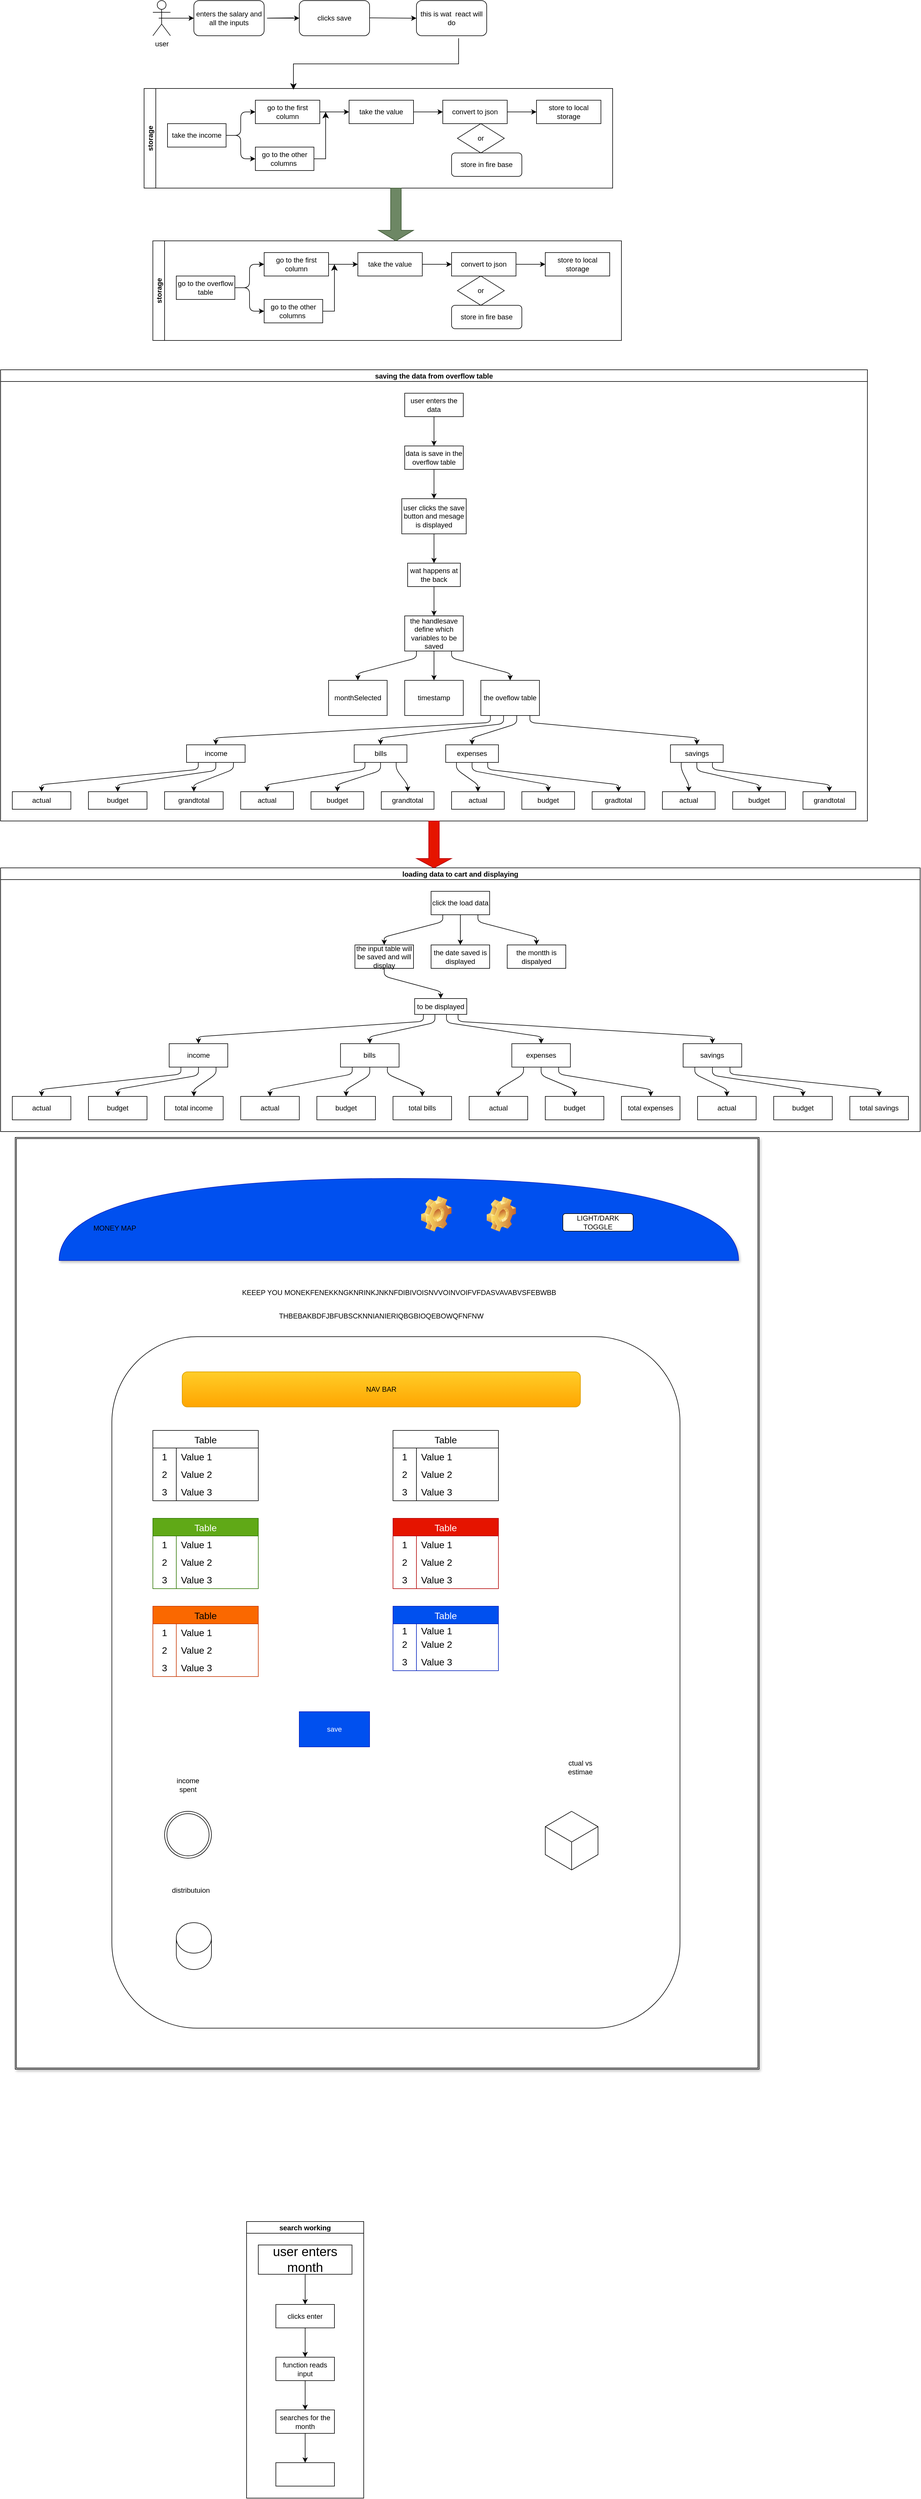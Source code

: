 <mxfile>
    <diagram id="wpg1tlkm0xuK95lDecw3" name="Page-1">
        <mxGraphModel dx="2350" dy="816" grid="1" gridSize="10" guides="1" tooltips="1" connect="1" arrows="1" fold="1" page="1" pageScale="1" pageWidth="850" pageHeight="1100" math="0" shadow="0">
            <root>
                <mxCell id="0"/>
                <mxCell id="1" parent="0"/>
                <mxCell id="3" value="user" style="shape=umlActor;verticalLabelPosition=bottom;verticalAlign=top;html=1;outlineConnect=0;" parent="1" vertex="1">
                    <mxGeometry x="40" y="190" width="30" height="60" as="geometry"/>
                </mxCell>
                <mxCell id="13" value="enters the salary and all the inputs" style="rounded=1;whiteSpace=wrap;html=1;" parent="1" vertex="1">
                    <mxGeometry x="110" y="190" width="120" height="60" as="geometry"/>
                </mxCell>
                <mxCell id="16" value="" style="endArrow=classic;html=1;entryX=0;entryY=0.5;entryDx=0;entryDy=0;" parent="1" target="13" edge="1">
                    <mxGeometry relative="1" as="geometry">
                        <mxPoint x="50" y="220" as="sourcePoint"/>
                        <mxPoint x="160" y="220" as="targetPoint"/>
                    </mxGeometry>
                </mxCell>
                <mxCell id="19" value="" style="endArrow=classic;html=1;" parent="1" edge="1">
                    <mxGeometry relative="1" as="geometry">
                        <mxPoint x="280" y="219.5" as="sourcePoint"/>
                        <mxPoint x="290" y="220" as="targetPoint"/>
                        <Array as="points">
                            <mxPoint x="230" y="220"/>
                        </Array>
                    </mxGeometry>
                </mxCell>
                <mxCell id="18" value="this is wat&amp;nbsp; react will do" style="rounded=1;whiteSpace=wrap;html=1;" parent="1" vertex="1">
                    <mxGeometry x="490" y="190" width="120" height="60" as="geometry"/>
                </mxCell>
                <mxCell id="30" value="storage" style="swimlane;startSize=20;horizontal=0;childLayout=treeLayout;horizontalTree=1;sortEdges=1;resizable=0;containerType=tree;fontSize=12;" parent="1" vertex="1">
                    <mxGeometry x="25" y="340" width="800" height="170" as="geometry"/>
                </mxCell>
                <mxCell id="31" value="take the income" style="whiteSpace=wrap;html=1;" parent="30" vertex="1">
                    <mxGeometry x="40" y="60" width="100" height="40" as="geometry"/>
                </mxCell>
                <mxCell id="32" value="go to the first column" style="whiteSpace=wrap;html=1;" parent="30" vertex="1">
                    <mxGeometry x="190" y="20" width="110" height="40" as="geometry"/>
                </mxCell>
                <mxCell id="33" value="" style="edgeStyle=elbowEdgeStyle;elbow=horizontal;html=1;rounded=1;curved=0;sourcePerimeterSpacing=0;targetPerimeterSpacing=0;startSize=6;endSize=6;" parent="30" source="31" target="32" edge="1">
                    <mxGeometry relative="1" as="geometry"/>
                </mxCell>
                <mxCell id="34" value="go to the other columns&amp;nbsp;" style="whiteSpace=wrap;html=1;" parent="30" vertex="1">
                    <mxGeometry x="190" y="100" width="100" height="40" as="geometry"/>
                </mxCell>
                <mxCell id="35" value="" style="edgeStyle=elbowEdgeStyle;elbow=horizontal;html=1;rounded=1;curved=0;sourcePerimeterSpacing=0;targetPerimeterSpacing=0;startSize=6;endSize=6;" parent="30" source="31" target="34" edge="1">
                    <mxGeometry relative="1" as="geometry"/>
                </mxCell>
                <mxCell id="41" value="" style="edgeStyle=elbowEdgeStyle;elbow=horizontal;html=1;rounded=1;curved=0;sourcePerimeterSpacing=0;targetPerimeterSpacing=0;startSize=6;endSize=6;" parent="30" source="32" target="42" edge="1">
                    <mxGeometry relative="1" as="geometry">
                        <mxPoint x="180" y="370" as="sourcePoint"/>
                    </mxGeometry>
                </mxCell>
                <mxCell id="42" value="take the value" style="whiteSpace=wrap;html=1;" parent="30" vertex="1">
                    <mxGeometry x="350" y="20" width="110" height="40" as="geometry"/>
                </mxCell>
                <mxCell id="48" value="" style="edgeStyle=elbowEdgeStyle;elbow=horizontal;html=1;rounded=1;curved=0;sourcePerimeterSpacing=0;targetPerimeterSpacing=0;startSize=6;endSize=6;" parent="30" source="42" target="49" edge="1">
                    <mxGeometry relative="1" as="geometry">
                        <mxPoint x="330" y="390" as="sourcePoint"/>
                    </mxGeometry>
                </mxCell>
                <mxCell id="49" value="convert to json" style="whiteSpace=wrap;html=1;" parent="30" vertex="1">
                    <mxGeometry x="510" y="20" width="110" height="40" as="geometry"/>
                </mxCell>
                <mxCell id="50" value="" style="edgeStyle=elbowEdgeStyle;elbow=horizontal;html=1;rounded=1;curved=0;sourcePerimeterSpacing=0;targetPerimeterSpacing=0;startSize=6;endSize=6;" parent="30" source="49" target="51" edge="1">
                    <mxGeometry relative="1" as="geometry">
                        <mxPoint x="490" y="390" as="sourcePoint"/>
                    </mxGeometry>
                </mxCell>
                <mxCell id="51" value="store to local storage" style="whiteSpace=wrap;html=1;" parent="30" vertex="1">
                    <mxGeometry x="670" y="20" width="110" height="40" as="geometry"/>
                </mxCell>
                <mxCell id="55" value="" style="edgeStyle=segmentEdgeStyle;endArrow=classic;html=1;curved=0;rounded=0;endSize=8;startSize=8;" parent="30" edge="1">
                    <mxGeometry width="50" height="50" relative="1" as="geometry">
                        <mxPoint x="290" y="120" as="sourcePoint"/>
                        <mxPoint x="310" y="40" as="targetPoint"/>
                    </mxGeometry>
                </mxCell>
                <mxCell id="75" value="store in fire base" style="rounded=1;whiteSpace=wrap;html=1;" parent="30" vertex="1">
                    <mxGeometry x="525" y="110" width="120" height="40" as="geometry"/>
                </mxCell>
                <mxCell id="79" value="or" style="rhombus;whiteSpace=wrap;html=1;" parent="30" vertex="1">
                    <mxGeometry x="535" y="60" width="80" height="50" as="geometry"/>
                </mxCell>
                <mxCell id="36" value="" style="edgeStyle=elbowEdgeStyle;elbow=vertical;endArrow=classic;html=1;curved=0;rounded=0;endSize=8;startSize=8;exitX=0.6;exitY=1.07;exitDx=0;exitDy=0;exitPerimeter=0;" parent="1" source="18" edge="1">
                    <mxGeometry width="50" height="50" relative="1" as="geometry">
                        <mxPoint x="510" y="310" as="sourcePoint"/>
                        <mxPoint x="280" y="342" as="targetPoint"/>
                    </mxGeometry>
                </mxCell>
                <mxCell id="45" value="clicks save" style="rounded=1;whiteSpace=wrap;html=1;" parent="1" vertex="1">
                    <mxGeometry x="290" y="190" width="120" height="60" as="geometry"/>
                </mxCell>
                <mxCell id="46" value="" style="endArrow=classic;html=1;" parent="1" edge="1">
                    <mxGeometry relative="1" as="geometry">
                        <mxPoint x="410" y="219.5" as="sourcePoint"/>
                        <mxPoint x="490" y="220" as="targetPoint"/>
                        <Array as="points">
                            <mxPoint x="470" y="220"/>
                        </Array>
                    </mxGeometry>
                </mxCell>
                <mxCell id="56" value="storage" style="swimlane;startSize=20;horizontal=0;childLayout=treeLayout;horizontalTree=1;sortEdges=1;resizable=0;containerType=tree;fontSize=12;" parent="1" vertex="1">
                    <mxGeometry x="40" y="600" width="800" height="170" as="geometry"/>
                </mxCell>
                <mxCell id="57" value="go to the overflow table" style="whiteSpace=wrap;html=1;" parent="56" vertex="1">
                    <mxGeometry x="40" y="60" width="100" height="40" as="geometry"/>
                </mxCell>
                <mxCell id="58" value="go to the first column" style="whiteSpace=wrap;html=1;" parent="56" vertex="1">
                    <mxGeometry x="190" y="20" width="110" height="40" as="geometry"/>
                </mxCell>
                <mxCell id="59" value="" style="edgeStyle=elbowEdgeStyle;elbow=horizontal;html=1;rounded=1;curved=0;sourcePerimeterSpacing=0;targetPerimeterSpacing=0;startSize=6;endSize=6;" parent="56" source="57" target="58" edge="1">
                    <mxGeometry relative="1" as="geometry"/>
                </mxCell>
                <mxCell id="60" value="go to the other columns&amp;nbsp;" style="whiteSpace=wrap;html=1;" parent="56" vertex="1">
                    <mxGeometry x="190" y="100" width="100" height="40" as="geometry"/>
                </mxCell>
                <mxCell id="61" value="" style="edgeStyle=elbowEdgeStyle;elbow=horizontal;html=1;rounded=1;curved=0;sourcePerimeterSpacing=0;targetPerimeterSpacing=0;startSize=6;endSize=6;" parent="56" source="57" target="60" edge="1">
                    <mxGeometry relative="1" as="geometry"/>
                </mxCell>
                <mxCell id="62" value="" style="edgeStyle=elbowEdgeStyle;elbow=horizontal;html=1;rounded=1;curved=0;sourcePerimeterSpacing=0;targetPerimeterSpacing=0;startSize=6;endSize=6;" parent="56" source="58" target="63" edge="1">
                    <mxGeometry relative="1" as="geometry">
                        <mxPoint x="180" y="370" as="sourcePoint"/>
                    </mxGeometry>
                </mxCell>
                <mxCell id="63" value="take the value" style="whiteSpace=wrap;html=1;" parent="56" vertex="1">
                    <mxGeometry x="350" y="20" width="110" height="40" as="geometry"/>
                </mxCell>
                <mxCell id="64" value="" style="edgeStyle=elbowEdgeStyle;elbow=horizontal;html=1;rounded=1;curved=0;sourcePerimeterSpacing=0;targetPerimeterSpacing=0;startSize=6;endSize=6;" parent="56" source="63" target="65" edge="1">
                    <mxGeometry relative="1" as="geometry">
                        <mxPoint x="330" y="390" as="sourcePoint"/>
                    </mxGeometry>
                </mxCell>
                <mxCell id="65" value="convert to json" style="whiteSpace=wrap;html=1;" parent="56" vertex="1">
                    <mxGeometry x="510" y="20" width="110" height="40" as="geometry"/>
                </mxCell>
                <mxCell id="66" value="" style="edgeStyle=elbowEdgeStyle;elbow=horizontal;html=1;rounded=1;curved=0;sourcePerimeterSpacing=0;targetPerimeterSpacing=0;startSize=6;endSize=6;" parent="56" source="65" target="67" edge="1">
                    <mxGeometry relative="1" as="geometry">
                        <mxPoint x="490" y="390" as="sourcePoint"/>
                    </mxGeometry>
                </mxCell>
                <mxCell id="67" value="store to local storage" style="whiteSpace=wrap;html=1;" parent="56" vertex="1">
                    <mxGeometry x="670" y="20" width="110" height="40" as="geometry"/>
                </mxCell>
                <mxCell id="68" value="" style="edgeStyle=segmentEdgeStyle;endArrow=classic;html=1;curved=0;rounded=0;endSize=8;startSize=8;" parent="56" edge="1">
                    <mxGeometry width="50" height="50" relative="1" as="geometry">
                        <mxPoint x="290" y="120" as="sourcePoint"/>
                        <mxPoint x="310" y="40" as="targetPoint"/>
                    </mxGeometry>
                </mxCell>
                <mxCell id="80" value="or" style="rhombus;whiteSpace=wrap;html=1;" parent="56" vertex="1">
                    <mxGeometry x="520" y="60" width="80" height="50" as="geometry"/>
                </mxCell>
                <mxCell id="81" value="store in fire base" style="rounded=1;whiteSpace=wrap;html=1;" parent="56" vertex="1">
                    <mxGeometry x="510" y="110" width="120" height="40" as="geometry"/>
                </mxCell>
                <mxCell id="69" value="" style="shape=singleArrow;direction=south;whiteSpace=wrap;html=1;fillColor=#6d8764;fontColor=#ffffff;strokeColor=#3A5431;" parent="1" vertex="1">
                    <mxGeometry x="425" y="510" width="60" height="90" as="geometry"/>
                </mxCell>
                <mxCell id="82" value="loading data to cart and displaying" style="swimlane;startSize=20;horizontal=1;childLayout=flowLayout;flowOrientation=north;resizable=0;interRankCellSpacing=50;containerType=tree;fontSize=12;" parent="1" vertex="1">
                    <mxGeometry x="-220" y="1670" width="1570" height="450" as="geometry"/>
                </mxCell>
                <mxCell id="83" value="click the load data" style="whiteSpace=wrap;html=1;" parent="82" vertex="1">
                    <mxGeometry x="735" y="40" width="100" height="40" as="geometry"/>
                </mxCell>
                <mxCell id="84" value="the date saved is displayed" style="whiteSpace=wrap;html=1;" parent="82" vertex="1">
                    <mxGeometry x="735" y="131.5" width="100" height="40" as="geometry"/>
                </mxCell>
                <mxCell id="85" value="" style="html=1;rounded=1;curved=0;sourcePerimeterSpacing=0;targetPerimeterSpacing=0;startSize=6;endSize=6;noEdgeStyle=1;orthogonal=1;" parent="82" source="83" target="84" edge="1">
                    <mxGeometry relative="1" as="geometry">
                        <Array as="points">
                            <mxPoint x="785" y="94"/>
                            <mxPoint x="785" y="118"/>
                        </Array>
                    </mxGeometry>
                </mxCell>
                <mxCell id="86" value="the montth is dispalyed" style="whiteSpace=wrap;html=1;" parent="82" vertex="1">
                    <mxGeometry x="865" y="131.5" width="100" height="40" as="geometry"/>
                </mxCell>
                <mxCell id="87" value="" style="html=1;rounded=1;curved=0;sourcePerimeterSpacing=0;targetPerimeterSpacing=0;startSize=6;endSize=6;noEdgeStyle=1;orthogonal=1;" parent="82" source="83" target="86" edge="1">
                    <mxGeometry relative="1" as="geometry">
                        <Array as="points">
                            <mxPoint x="815" y="92"/>
                            <mxPoint x="915" y="118"/>
                        </Array>
                    </mxGeometry>
                </mxCell>
                <mxCell id="93" value="" style="edgeStyle=none;html=1;noEdgeStyle=1;orthogonal=1;" parent="82" source="83" target="94" edge="1">
                    <mxGeometry relative="1" as="geometry">
                        <Array as="points">
                            <mxPoint x="755" y="92"/>
                            <mxPoint x="655" y="118"/>
                        </Array>
                    </mxGeometry>
                </mxCell>
                <mxCell id="94" value="the input table will be saved and will display" style="whiteSpace=wrap;html=1;" parent="82" vertex="1">
                    <mxGeometry x="605" y="131.5" width="100" height="40" as="geometry"/>
                </mxCell>
                <mxCell id="101" value="" style="edgeStyle=none;html=1;noEdgeStyle=1;orthogonal=1;" parent="82" source="94" target="102" edge="1">
                    <mxGeometry relative="1" as="geometry">
                        <mxPoint x="1580" y="3080" as="sourcePoint"/>
                        <Array as="points">
                            <mxPoint x="655" y="185"/>
                            <mxPoint x="751.46" y="211"/>
                        </Array>
                    </mxGeometry>
                </mxCell>
                <mxCell id="102" value="to be displayed" style="whiteSpace=wrap;html=1;" parent="82" vertex="1">
                    <mxGeometry x="706.97" y="223" width="88.98" height="27" as="geometry"/>
                </mxCell>
                <mxCell id="103" value="" style="edgeStyle=none;html=1;noEdgeStyle=1;orthogonal=1;" parent="82" source="102" target="104" edge="1">
                    <mxGeometry relative="1" as="geometry">
                        <mxPoint x="1640" y="3092" as="sourcePoint"/>
                        <Array as="points">
                            <mxPoint x="761.332" y="264"/>
                            <mxPoint x="922.865" y="288"/>
                        </Array>
                    </mxGeometry>
                </mxCell>
                <mxCell id="104" value="expenses" style="whiteSpace=wrap;html=1;" parent="82" vertex="1">
                    <mxGeometry x="872.865" y="300" width="100" height="40" as="geometry"/>
                </mxCell>
                <mxCell id="115" value="" style="edgeStyle=none;html=1;noEdgeStyle=1;orthogonal=1;" parent="82" source="104" target="116" edge="1">
                    <mxGeometry relative="1" as="geometry">
                        <mxPoint x="1351" y="2970" as="sourcePoint"/>
                        <Array as="points">
                            <mxPoint x="892.865" y="352"/>
                            <mxPoint x="850" y="378"/>
                        </Array>
                    </mxGeometry>
                </mxCell>
                <mxCell id="116" value="actual" style="whiteSpace=wrap;html=1;" parent="82" vertex="1">
                    <mxGeometry x="800" y="390" width="100" height="40" as="geometry"/>
                </mxCell>
                <mxCell id="117" value="" style="edgeStyle=none;html=1;noEdgeStyle=1;orthogonal=1;" parent="82" source="102" target="118" edge="1">
                    <mxGeometry relative="1" as="geometry">
                        <mxPoint x="1331" y="2930" as="sourcePoint"/>
                        <Array as="points">
                            <mxPoint x="741.587" y="264"/>
                            <mxPoint x="630.365" y="288"/>
                        </Array>
                    </mxGeometry>
                </mxCell>
                <mxCell id="118" value="bills" style="whiteSpace=wrap;html=1;" parent="82" vertex="1">
                    <mxGeometry x="580.365" y="300" width="100" height="40" as="geometry"/>
                </mxCell>
                <mxCell id="119" value="" style="edgeStyle=none;html=1;noEdgeStyle=1;orthogonal=1;" parent="82" source="102" target="120" edge="1">
                    <mxGeometry relative="1" as="geometry">
                        <mxPoint x="1310" y="2850" as="sourcePoint"/>
                        <Array as="points">
                            <mxPoint x="721.842" y="262"/>
                            <mxPoint x="337.865" y="288"/>
                        </Array>
                    </mxGeometry>
                </mxCell>
                <mxCell id="120" value="income" style="whiteSpace=wrap;html=1;" parent="82" vertex="1">
                    <mxGeometry x="287.865" y="300" width="100" height="40" as="geometry"/>
                </mxCell>
                <mxCell id="121" value="" style="edgeStyle=none;html=1;noEdgeStyle=1;orthogonal=1;" parent="82" source="102" target="122" edge="1">
                    <mxGeometry relative="1" as="geometry">
                        <mxPoint x="1305" y="2730" as="sourcePoint"/>
                        <Array as="points">
                            <mxPoint x="781.077" y="262"/>
                            <mxPoint x="1215.365" y="288"/>
                        </Array>
                    </mxGeometry>
                </mxCell>
                <mxCell id="122" value="savings" style="whiteSpace=wrap;html=1;" parent="82" vertex="1">
                    <mxGeometry x="1165.365" y="300" width="100" height="40" as="geometry"/>
                </mxCell>
                <mxCell id="123" value="" style="edgeStyle=none;html=1;noEdgeStyle=1;orthogonal=1;" parent="82" source="120" target="124" edge="1">
                    <mxGeometry relative="1" as="geometry">
                        <mxPoint x="1179" y="2500" as="sourcePoint"/>
                        <Array as="points">
                            <mxPoint x="307.865" y="352"/>
                            <mxPoint x="70" y="378"/>
                        </Array>
                    </mxGeometry>
                </mxCell>
                <mxCell id="124" value="actual" style="whiteSpace=wrap;html=1;" parent="82" vertex="1">
                    <mxGeometry x="20" y="390" width="100" height="40" as="geometry"/>
                </mxCell>
                <mxCell id="125" value="" style="edgeStyle=none;html=1;noEdgeStyle=1;orthogonal=1;" parent="82" source="118" target="126" edge="1">
                    <mxGeometry relative="1" as="geometry">
                        <mxPoint x="1159" y="2420" as="sourcePoint"/>
                        <Array as="points">
                            <mxPoint x="600.365" y="352"/>
                            <mxPoint x="460" y="378"/>
                        </Array>
                    </mxGeometry>
                </mxCell>
                <mxCell id="126" value="actual" style="whiteSpace=wrap;html=1;" parent="82" vertex="1">
                    <mxGeometry x="410" y="390" width="100" height="40" as="geometry"/>
                </mxCell>
                <mxCell id="127" value="" style="edgeStyle=none;html=1;noEdgeStyle=1;orthogonal=1;" parent="82" source="122" target="128" edge="1">
                    <mxGeometry relative="1" as="geometry">
                        <mxPoint x="1139" y="2300" as="sourcePoint"/>
                        <Array as="points">
                            <mxPoint x="1185.365" y="352"/>
                            <mxPoint x="1240" y="378"/>
                        </Array>
                    </mxGeometry>
                </mxCell>
                <mxCell id="128" value="actual" style="whiteSpace=wrap;html=1;" parent="82" vertex="1">
                    <mxGeometry x="1190" y="390" width="100" height="40" as="geometry"/>
                </mxCell>
                <mxCell id="LhFVCq_YZiJixjiF2FCT-196" value="" style="edgeStyle=none;html=1;noEdgeStyle=1;orthogonal=1;" parent="82" source="120" target="LhFVCq_YZiJixjiF2FCT-197" edge="1">
                    <mxGeometry relative="1" as="geometry">
                        <mxPoint x="570" y="2700" as="sourcePoint"/>
                        <Array as="points">
                            <mxPoint x="337.865" y="354"/>
                            <mxPoint x="200" y="378"/>
                        </Array>
                    </mxGeometry>
                </mxCell>
                <mxCell id="LhFVCq_YZiJixjiF2FCT-197" value="budget" style="whiteSpace=wrap;html=1;" parent="82" vertex="1">
                    <mxGeometry x="150" y="390" width="100" height="40" as="geometry"/>
                </mxCell>
                <mxCell id="LhFVCq_YZiJixjiF2FCT-198" value="" style="edgeStyle=none;html=1;noEdgeStyle=1;orthogonal=1;" parent="82" source="120" target="LhFVCq_YZiJixjiF2FCT-199" edge="1">
                    <mxGeometry relative="1" as="geometry">
                        <mxPoint x="638" y="2660" as="sourcePoint"/>
                        <Array as="points">
                            <mxPoint x="367.865" y="352"/>
                            <mxPoint x="330" y="378"/>
                        </Array>
                    </mxGeometry>
                </mxCell>
                <mxCell id="LhFVCq_YZiJixjiF2FCT-199" value="total income" style="whiteSpace=wrap;html=1;" parent="82" vertex="1">
                    <mxGeometry x="280" y="390" width="100" height="40" as="geometry"/>
                </mxCell>
                <mxCell id="LhFVCq_YZiJixjiF2FCT-200" value="" style="edgeStyle=none;html=1;noEdgeStyle=1;orthogonal=1;" parent="82" source="118" target="LhFVCq_YZiJixjiF2FCT-201" edge="1">
                    <mxGeometry relative="1" as="geometry">
                        <mxPoint x="750" y="2540" as="sourcePoint"/>
                        <Array as="points">
                            <mxPoint x="630.365" y="354"/>
                            <mxPoint x="590" y="378"/>
                        </Array>
                    </mxGeometry>
                </mxCell>
                <mxCell id="LhFVCq_YZiJixjiF2FCT-201" value="budget" style="whiteSpace=wrap;html=1;" parent="82" vertex="1">
                    <mxGeometry x="540" y="390" width="100" height="40" as="geometry"/>
                </mxCell>
                <mxCell id="LhFVCq_YZiJixjiF2FCT-202" value="" style="edgeStyle=none;html=1;noEdgeStyle=1;orthogonal=1;" parent="82" source="118" target="LhFVCq_YZiJixjiF2FCT-203" edge="1">
                    <mxGeometry relative="1" as="geometry">
                        <mxPoint x="818" y="2500" as="sourcePoint"/>
                        <Array as="points">
                            <mxPoint x="660.365" y="352"/>
                            <mxPoint x="720" y="378"/>
                        </Array>
                    </mxGeometry>
                </mxCell>
                <mxCell id="LhFVCq_YZiJixjiF2FCT-203" value="total bills" style="whiteSpace=wrap;html=1;" parent="82" vertex="1">
                    <mxGeometry x="670" y="390" width="100" height="40" as="geometry"/>
                </mxCell>
                <mxCell id="LhFVCq_YZiJixjiF2FCT-204" value="" style="edgeStyle=none;html=1;noEdgeStyle=1;orthogonal=1;" parent="82" source="104" target="LhFVCq_YZiJixjiF2FCT-205" edge="1">
                    <mxGeometry relative="1" as="geometry">
                        <mxPoint x="1003" y="2460" as="sourcePoint"/>
                        <Array as="points">
                            <mxPoint x="922.865" y="354"/>
                            <mxPoint x="980" y="378"/>
                        </Array>
                    </mxGeometry>
                </mxCell>
                <mxCell id="LhFVCq_YZiJixjiF2FCT-205" value="budget" style="whiteSpace=wrap;html=1;" parent="82" vertex="1">
                    <mxGeometry x="930" y="390" width="100" height="40" as="geometry"/>
                </mxCell>
                <mxCell id="LhFVCq_YZiJixjiF2FCT-206" value="" style="edgeStyle=none;html=1;noEdgeStyle=1;orthogonal=1;" parent="82" source="104" target="LhFVCq_YZiJixjiF2FCT-207" edge="1">
                    <mxGeometry relative="1" as="geometry">
                        <mxPoint x="1103" y="2420" as="sourcePoint"/>
                        <Array as="points">
                            <mxPoint x="952.865" y="352"/>
                            <mxPoint x="1110" y="378"/>
                        </Array>
                    </mxGeometry>
                </mxCell>
                <mxCell id="LhFVCq_YZiJixjiF2FCT-207" value="total expenses" style="whiteSpace=wrap;html=1;" parent="82" vertex="1">
                    <mxGeometry x="1060" y="390" width="100" height="40" as="geometry"/>
                </mxCell>
                <mxCell id="LhFVCq_YZiJixjiF2FCT-208" value="" style="edgeStyle=none;html=1;noEdgeStyle=1;orthogonal=1;" parent="82" source="122" target="LhFVCq_YZiJixjiF2FCT-209" edge="1">
                    <mxGeometry relative="1" as="geometry">
                        <mxPoint x="1301" y="2380" as="sourcePoint"/>
                        <Array as="points">
                            <mxPoint x="1215.365" y="354"/>
                            <mxPoint x="1370" y="378"/>
                        </Array>
                    </mxGeometry>
                </mxCell>
                <mxCell id="LhFVCq_YZiJixjiF2FCT-209" value="budget" style="whiteSpace=wrap;html=1;" parent="82" vertex="1">
                    <mxGeometry x="1320" y="390" width="100" height="40" as="geometry"/>
                </mxCell>
                <mxCell id="LhFVCq_YZiJixjiF2FCT-210" value="" style="edgeStyle=none;html=1;noEdgeStyle=1;orthogonal=1;" parent="82" source="122" target="LhFVCq_YZiJixjiF2FCT-211" edge="1">
                    <mxGeometry relative="1" as="geometry">
                        <mxPoint x="1457" y="2340" as="sourcePoint"/>
                        <Array as="points">
                            <mxPoint x="1245.365" y="352"/>
                            <mxPoint x="1500" y="378"/>
                        </Array>
                    </mxGeometry>
                </mxCell>
                <mxCell id="LhFVCq_YZiJixjiF2FCT-211" value="total savings" style="whiteSpace=wrap;html=1;" parent="82" vertex="1">
                    <mxGeometry x="1450" y="390" width="100" height="40" as="geometry"/>
                </mxCell>
                <mxCell id="131" value="saving the data from overflow table" style="swimlane;startSize=20;horizontal=1;childLayout=flowLayout;flowOrientation=north;resizable=0;interRankCellSpacing=50;containerType=tree;fontSize=12;" parent="1" vertex="1">
                    <mxGeometry x="-220" y="820" width="1480" height="770" as="geometry"/>
                </mxCell>
                <mxCell id="132" value="user enters the data" style="whiteSpace=wrap;html=1;" parent="131" vertex="1">
                    <mxGeometry x="690" y="40" width="100" height="40" as="geometry"/>
                </mxCell>
                <mxCell id="133" value="data is save in the overflow table" style="whiteSpace=wrap;html=1;" parent="131" vertex="1">
                    <mxGeometry x="690" y="130" width="100" height="40" as="geometry"/>
                </mxCell>
                <mxCell id="134" value="" style="html=1;rounded=1;curved=0;sourcePerimeterSpacing=0;targetPerimeterSpacing=0;startSize=6;endSize=6;noEdgeStyle=1;orthogonal=1;" parent="131" source="132" target="133" edge="1">
                    <mxGeometry relative="1" as="geometry">
                        <Array as="points">
                            <mxPoint x="740" y="92"/>
                            <mxPoint x="740" y="118"/>
                        </Array>
                    </mxGeometry>
                </mxCell>
                <mxCell id="140" value="" style="html=1;rounded=1;curved=0;sourcePerimeterSpacing=0;targetPerimeterSpacing=0;startSize=6;endSize=6;noEdgeStyle=1;orthogonal=1;" parent="131" source="133" target="141" edge="1">
                    <mxGeometry relative="1" as="geometry">
                        <mxPoint x="1415" y="3640" as="sourcePoint"/>
                        <Array as="points">
                            <mxPoint x="740" y="182"/>
                            <mxPoint x="740" y="208"/>
                        </Array>
                    </mxGeometry>
                </mxCell>
                <mxCell id="141" value="user clicks the save button and mesage is displayed" style="whiteSpace=wrap;html=1;" parent="131" vertex="1">
                    <mxGeometry x="685" y="220" width="110" height="60" as="geometry"/>
                </mxCell>
                <mxCell id="144" value="" style="html=1;rounded=1;curved=0;sourcePerimeterSpacing=0;targetPerimeterSpacing=0;startSize=6;endSize=6;noEdgeStyle=1;orthogonal=1;" parent="131" source="141" target="145" edge="1">
                    <mxGeometry relative="1" as="geometry">
                        <mxPoint x="1365" y="3610" as="sourcePoint"/>
                        <Array as="points">
                            <mxPoint x="740" y="292"/>
                            <mxPoint x="740" y="318"/>
                        </Array>
                    </mxGeometry>
                </mxCell>
                <mxCell id="145" value="wat happens at the back" style="whiteSpace=wrap;html=1;" parent="131" vertex="1">
                    <mxGeometry x="695" y="330" width="90" height="40" as="geometry"/>
                </mxCell>
                <mxCell id="148" value="" style="html=1;rounded=1;curved=0;sourcePerimeterSpacing=0;targetPerimeterSpacing=0;startSize=6;endSize=6;noEdgeStyle=1;orthogonal=1;" parent="131" source="145" target="149" edge="1">
                    <mxGeometry relative="1" as="geometry">
                        <mxPoint x="1300" y="3600" as="sourcePoint"/>
                        <Array as="points">
                            <mxPoint x="740" y="382"/>
                            <mxPoint x="740" y="408"/>
                        </Array>
                    </mxGeometry>
                </mxCell>
                <mxCell id="149" value="the handlesave define which variables to be saved" style="whiteSpace=wrap;html=1;" parent="131" vertex="1">
                    <mxGeometry x="690" y="420" width="100" height="60" as="geometry"/>
                </mxCell>
                <mxCell id="LhFVCq_YZiJixjiF2FCT-153" value="" style="html=1;rounded=1;curved=0;sourcePerimeterSpacing=0;targetPerimeterSpacing=0;startSize=6;endSize=6;noEdgeStyle=1;orthogonal=1;" parent="131" source="149" target="LhFVCq_YZiJixjiF2FCT-154" edge="1">
                    <mxGeometry relative="1" as="geometry">
                        <mxPoint x="1325" y="3230" as="sourcePoint"/>
                        <Array as="points">
                            <mxPoint x="710" y="492"/>
                            <mxPoint x="610" y="518"/>
                        </Array>
                    </mxGeometry>
                </mxCell>
                <mxCell id="LhFVCq_YZiJixjiF2FCT-154" value="monthSelected" style="whiteSpace=wrap;html=1;" parent="131" vertex="1">
                    <mxGeometry x="560" y="530" width="100" height="60" as="geometry"/>
                </mxCell>
                <mxCell id="LhFVCq_YZiJixjiF2FCT-155" value="" style="html=1;rounded=1;curved=0;sourcePerimeterSpacing=0;targetPerimeterSpacing=0;startSize=6;endSize=6;noEdgeStyle=1;orthogonal=1;" parent="131" source="149" target="LhFVCq_YZiJixjiF2FCT-156" edge="1">
                    <mxGeometry relative="1" as="geometry">
                        <mxPoint x="1285" y="3260" as="sourcePoint"/>
                        <Array as="points">
                            <mxPoint x="740" y="494"/>
                            <mxPoint x="740" y="518"/>
                        </Array>
                    </mxGeometry>
                </mxCell>
                <mxCell id="LhFVCq_YZiJixjiF2FCT-156" value="timestamp" style="whiteSpace=wrap;html=1;" parent="131" vertex="1">
                    <mxGeometry x="690" y="530" width="100" height="60" as="geometry"/>
                </mxCell>
                <mxCell id="LhFVCq_YZiJixjiF2FCT-157" value="" style="html=1;rounded=1;curved=0;sourcePerimeterSpacing=0;targetPerimeterSpacing=0;startSize=6;endSize=6;noEdgeStyle=1;orthogonal=1;" parent="131" source="149" target="LhFVCq_YZiJixjiF2FCT-158" edge="1">
                    <mxGeometry relative="1" as="geometry">
                        <mxPoint x="1348" y="3220" as="sourcePoint"/>
                        <Array as="points">
                            <mxPoint x="770" y="492"/>
                            <mxPoint x="870" y="518"/>
                        </Array>
                    </mxGeometry>
                </mxCell>
                <mxCell id="LhFVCq_YZiJixjiF2FCT-158" value="the oveflow table" style="whiteSpace=wrap;html=1;" parent="131" vertex="1">
                    <mxGeometry x="820" y="530" width="100" height="60" as="geometry"/>
                </mxCell>
                <mxCell id="LhFVCq_YZiJixjiF2FCT-159" value="" style="html=1;rounded=1;curved=0;sourcePerimeterSpacing=0;targetPerimeterSpacing=0;startSize=6;endSize=6;noEdgeStyle=1;orthogonal=1;" parent="131" source="LhFVCq_YZiJixjiF2FCT-158" target="LhFVCq_YZiJixjiF2FCT-160" edge="1">
                    <mxGeometry relative="1" as="geometry">
                        <mxPoint x="1340" y="3060" as="sourcePoint"/>
                        <Array as="points">
                            <mxPoint x="836.25" y="602"/>
                            <mxPoint x="367.5" y="628"/>
                        </Array>
                    </mxGeometry>
                </mxCell>
                <mxCell id="LhFVCq_YZiJixjiF2FCT-160" value="income" style="whiteSpace=wrap;html=1;" parent="131" vertex="1">
                    <mxGeometry x="317.5" y="640" width="100" height="30" as="geometry"/>
                </mxCell>
                <mxCell id="LhFVCq_YZiJixjiF2FCT-161" value="" style="html=1;rounded=1;curved=0;sourcePerimeterSpacing=0;targetPerimeterSpacing=0;startSize=6;endSize=6;noEdgeStyle=1;orthogonal=1;" parent="131" source="LhFVCq_YZiJixjiF2FCT-158" target="LhFVCq_YZiJixjiF2FCT-162" edge="1">
                    <mxGeometry relative="1" as="geometry">
                        <mxPoint x="1420" y="3130" as="sourcePoint"/>
                        <Array as="points">
                            <mxPoint x="858.75" y="604"/>
                            <mxPoint x="648.75" y="628"/>
                        </Array>
                    </mxGeometry>
                </mxCell>
                <mxCell id="LhFVCq_YZiJixjiF2FCT-162" value="bills" style="whiteSpace=wrap;html=1;" parent="131" vertex="1">
                    <mxGeometry x="603.75" y="640" width="90" height="30" as="geometry"/>
                </mxCell>
                <mxCell id="LhFVCq_YZiJixjiF2FCT-163" value="" style="html=1;rounded=1;curved=0;sourcePerimeterSpacing=0;targetPerimeterSpacing=0;startSize=6;endSize=6;noEdgeStyle=1;orthogonal=1;" parent="131" source="LhFVCq_YZiJixjiF2FCT-158" target="LhFVCq_YZiJixjiF2FCT-164" edge="1">
                    <mxGeometry relative="1" as="geometry">
                        <mxPoint x="1423" y="3090" as="sourcePoint"/>
                        <Array as="points">
                            <mxPoint x="881.25" y="604"/>
                            <mxPoint x="805" y="628"/>
                        </Array>
                    </mxGeometry>
                </mxCell>
                <mxCell id="LhFVCq_YZiJixjiF2FCT-164" value="expenses" style="whiteSpace=wrap;html=1;" parent="131" vertex="1">
                    <mxGeometry x="760" y="640" width="90" height="30" as="geometry"/>
                </mxCell>
                <mxCell id="LhFVCq_YZiJixjiF2FCT-165" value="" style="html=1;rounded=1;curved=0;sourcePerimeterSpacing=0;targetPerimeterSpacing=0;startSize=6;endSize=6;noEdgeStyle=1;orthogonal=1;" parent="131" source="LhFVCq_YZiJixjiF2FCT-158" target="LhFVCq_YZiJixjiF2FCT-166" edge="1">
                    <mxGeometry relative="1" as="geometry">
                        <mxPoint x="1410" y="3050" as="sourcePoint"/>
                        <Array as="points">
                            <mxPoint x="903.75" y="602"/>
                            <mxPoint x="1188.75" y="628"/>
                        </Array>
                    </mxGeometry>
                </mxCell>
                <mxCell id="LhFVCq_YZiJixjiF2FCT-166" value="savings" style="whiteSpace=wrap;html=1;" parent="131" vertex="1">
                    <mxGeometry x="1143.75" y="640" width="90" height="30" as="geometry"/>
                </mxCell>
                <mxCell id="LhFVCq_YZiJixjiF2FCT-167" value="" style="html=1;rounded=1;curved=0;sourcePerimeterSpacing=0;targetPerimeterSpacing=0;startSize=6;endSize=6;noEdgeStyle=1;orthogonal=1;" parent="131" source="LhFVCq_YZiJixjiF2FCT-160" target="LhFVCq_YZiJixjiF2FCT-168" edge="1">
                    <mxGeometry relative="1" as="geometry">
                        <mxPoint x="1216" y="2690" as="sourcePoint"/>
                        <Array as="points">
                            <mxPoint x="337.5" y="682"/>
                            <mxPoint x="70" y="708"/>
                        </Array>
                    </mxGeometry>
                </mxCell>
                <mxCell id="LhFVCq_YZiJixjiF2FCT-168" value="actual" style="whiteSpace=wrap;html=1;" parent="131" vertex="1">
                    <mxGeometry x="20" y="720" width="100" height="30" as="geometry"/>
                </mxCell>
                <mxCell id="LhFVCq_YZiJixjiF2FCT-169" value="" style="html=1;rounded=1;curved=0;sourcePerimeterSpacing=0;targetPerimeterSpacing=0;startSize=6;endSize=6;noEdgeStyle=1;orthogonal=1;" parent="131" source="LhFVCq_YZiJixjiF2FCT-160" target="LhFVCq_YZiJixjiF2FCT-170" edge="1">
                    <mxGeometry relative="1" as="geometry">
                        <mxPoint x="900" y="2690" as="sourcePoint"/>
                        <Array as="points">
                            <mxPoint x="367.5" y="684"/>
                            <mxPoint x="200" y="708"/>
                        </Array>
                    </mxGeometry>
                </mxCell>
                <mxCell id="LhFVCq_YZiJixjiF2FCT-170" value="budget" style="whiteSpace=wrap;html=1;" parent="131" vertex="1">
                    <mxGeometry x="150" y="720" width="100" height="30" as="geometry"/>
                </mxCell>
                <mxCell id="LhFVCq_YZiJixjiF2FCT-173" value="" style="html=1;rounded=1;curved=0;sourcePerimeterSpacing=0;targetPerimeterSpacing=0;startSize=6;endSize=6;noEdgeStyle=1;orthogonal=1;" parent="131" source="LhFVCq_YZiJixjiF2FCT-160" target="LhFVCq_YZiJixjiF2FCT-174" edge="1">
                    <mxGeometry relative="1" as="geometry">
                        <mxPoint x="818" y="2570" as="sourcePoint"/>
                        <Array as="points">
                            <mxPoint x="397.5" y="682"/>
                            <mxPoint x="330" y="708"/>
                        </Array>
                    </mxGeometry>
                </mxCell>
                <mxCell id="LhFVCq_YZiJixjiF2FCT-174" value="grandtotal" style="whiteSpace=wrap;html=1;" parent="131" vertex="1">
                    <mxGeometry x="280" y="720" width="100" height="30" as="geometry"/>
                </mxCell>
                <mxCell id="LhFVCq_YZiJixjiF2FCT-178" value="" style="html=1;rounded=1;curved=0;sourcePerimeterSpacing=0;targetPerimeterSpacing=0;startSize=6;endSize=6;noEdgeStyle=1;orthogonal=1;" parent="131" source="LhFVCq_YZiJixjiF2FCT-162" target="LhFVCq_YZiJixjiF2FCT-179" edge="1">
                    <mxGeometry relative="1" as="geometry">
                        <mxPoint x="1009" y="2290" as="sourcePoint"/>
                        <Array as="points">
                            <mxPoint x="622.083" y="682"/>
                            <mxPoint x="455" y="708"/>
                        </Array>
                    </mxGeometry>
                </mxCell>
                <mxCell id="LhFVCq_YZiJixjiF2FCT-179" value="actual" style="whiteSpace=wrap;html=1;" parent="131" vertex="1">
                    <mxGeometry x="410" y="720" width="90" height="30" as="geometry"/>
                </mxCell>
                <mxCell id="LhFVCq_YZiJixjiF2FCT-180" value="" style="html=1;rounded=1;curved=0;sourcePerimeterSpacing=0;targetPerimeterSpacing=0;startSize=6;endSize=6;noEdgeStyle=1;orthogonal=1;" parent="131" source="LhFVCq_YZiJixjiF2FCT-162" target="LhFVCq_YZiJixjiF2FCT-181" edge="1">
                    <mxGeometry relative="1" as="geometry">
                        <mxPoint x="825" y="2330" as="sourcePoint"/>
                        <Array as="points">
                            <mxPoint x="648.75" y="684"/>
                            <mxPoint x="575" y="708"/>
                        </Array>
                    </mxGeometry>
                </mxCell>
                <mxCell id="LhFVCq_YZiJixjiF2FCT-181" value="budget" style="whiteSpace=wrap;html=1;" parent="131" vertex="1">
                    <mxGeometry x="530" y="720" width="90" height="30" as="geometry"/>
                </mxCell>
                <mxCell id="LhFVCq_YZiJixjiF2FCT-182" value="" style="html=1;rounded=1;curved=0;sourcePerimeterSpacing=0;targetPerimeterSpacing=0;startSize=6;endSize=6;noEdgeStyle=1;orthogonal=1;" parent="131" source="LhFVCq_YZiJixjiF2FCT-162" target="LhFVCq_YZiJixjiF2FCT-183" edge="1">
                    <mxGeometry relative="1" as="geometry">
                        <mxPoint x="885" y="2290" as="sourcePoint"/>
                        <Array as="points">
                            <mxPoint x="675.417" y="682"/>
                            <mxPoint x="695" y="708"/>
                        </Array>
                    </mxGeometry>
                </mxCell>
                <mxCell id="LhFVCq_YZiJixjiF2FCT-183" value="grandtotal" style="whiteSpace=wrap;html=1;" parent="131" vertex="1">
                    <mxGeometry x="650" y="720" width="90" height="30" as="geometry"/>
                </mxCell>
                <mxCell id="LhFVCq_YZiJixjiF2FCT-184" value="" style="html=1;rounded=1;curved=0;sourcePerimeterSpacing=0;targetPerimeterSpacing=0;startSize=6;endSize=6;noEdgeStyle=1;orthogonal=1;" parent="131" source="LhFVCq_YZiJixjiF2FCT-164" target="LhFVCq_YZiJixjiF2FCT-185" edge="1">
                    <mxGeometry relative="1" as="geometry">
                        <mxPoint x="621" y="2050" as="sourcePoint"/>
                        <Array as="points">
                            <mxPoint x="778.333" y="682"/>
                            <mxPoint x="815" y="708"/>
                        </Array>
                    </mxGeometry>
                </mxCell>
                <mxCell id="LhFVCq_YZiJixjiF2FCT-185" value="actual" style="whiteSpace=wrap;html=1;" parent="131" vertex="1">
                    <mxGeometry x="770" y="720" width="90" height="30" as="geometry"/>
                </mxCell>
                <mxCell id="LhFVCq_YZiJixjiF2FCT-186" value="" style="html=1;rounded=1;curved=0;sourcePerimeterSpacing=0;targetPerimeterSpacing=0;startSize=6;endSize=6;noEdgeStyle=1;orthogonal=1;" parent="131" source="LhFVCq_YZiJixjiF2FCT-164" target="LhFVCq_YZiJixjiF2FCT-187" edge="1">
                    <mxGeometry relative="1" as="geometry">
                        <mxPoint x="585" y="2090" as="sourcePoint"/>
                        <Array as="points">
                            <mxPoint x="805" y="684"/>
                            <mxPoint x="935" y="708"/>
                        </Array>
                    </mxGeometry>
                </mxCell>
                <mxCell id="LhFVCq_YZiJixjiF2FCT-187" value="budget" style="whiteSpace=wrap;html=1;" parent="131" vertex="1">
                    <mxGeometry x="890" y="720" width="90" height="30" as="geometry"/>
                </mxCell>
                <mxCell id="LhFVCq_YZiJixjiF2FCT-188" value="" style="html=1;rounded=1;curved=0;sourcePerimeterSpacing=0;targetPerimeterSpacing=0;startSize=6;endSize=6;noEdgeStyle=1;orthogonal=1;" parent="131" source="LhFVCq_YZiJixjiF2FCT-164" target="LhFVCq_YZiJixjiF2FCT-189" edge="1">
                    <mxGeometry relative="1" as="geometry">
                        <mxPoint x="645" y="2050" as="sourcePoint"/>
                        <Array as="points">
                            <mxPoint x="831.667" y="682"/>
                            <mxPoint x="1055" y="708"/>
                        </Array>
                    </mxGeometry>
                </mxCell>
                <mxCell id="LhFVCq_YZiJixjiF2FCT-189" value="gradtotal" style="whiteSpace=wrap;html=1;" parent="131" vertex="1">
                    <mxGeometry x="1010" y="720" width="90" height="30" as="geometry"/>
                </mxCell>
                <mxCell id="LhFVCq_YZiJixjiF2FCT-190" value="" style="html=1;rounded=1;curved=0;sourcePerimeterSpacing=0;targetPerimeterSpacing=0;startSize=6;endSize=6;noEdgeStyle=1;orthogonal=1;" parent="131" source="LhFVCq_YZiJixjiF2FCT-166" target="LhFVCq_YZiJixjiF2FCT-191" edge="1">
                    <mxGeometry relative="1" as="geometry">
                        <mxPoint x="764" y="1930" as="sourcePoint"/>
                        <Array as="points">
                            <mxPoint x="1162.083" y="682"/>
                            <mxPoint x="1175" y="708"/>
                        </Array>
                    </mxGeometry>
                </mxCell>
                <mxCell id="LhFVCq_YZiJixjiF2FCT-191" value="actual" style="whiteSpace=wrap;html=1;" parent="131" vertex="1">
                    <mxGeometry x="1130" y="720" width="90" height="30" as="geometry"/>
                </mxCell>
                <mxCell id="LhFVCq_YZiJixjiF2FCT-192" value="" style="html=1;rounded=1;curved=0;sourcePerimeterSpacing=0;targetPerimeterSpacing=0;startSize=6;endSize=6;noEdgeStyle=1;orthogonal=1;" parent="131" source="LhFVCq_YZiJixjiF2FCT-166" target="LhFVCq_YZiJixjiF2FCT-193" edge="1">
                    <mxGeometry relative="1" as="geometry">
                        <mxPoint x="983" y="1970" as="sourcePoint"/>
                        <Array as="points">
                            <mxPoint x="1188.75" y="684"/>
                            <mxPoint x="1295" y="708"/>
                        </Array>
                    </mxGeometry>
                </mxCell>
                <mxCell id="LhFVCq_YZiJixjiF2FCT-193" value="budget" style="whiteSpace=wrap;html=1;" parent="131" vertex="1">
                    <mxGeometry x="1250" y="720" width="90" height="30" as="geometry"/>
                </mxCell>
                <mxCell id="LhFVCq_YZiJixjiF2FCT-194" value="" style="html=1;rounded=1;curved=0;sourcePerimeterSpacing=0;targetPerimeterSpacing=0;startSize=6;endSize=6;noEdgeStyle=1;orthogonal=1;" parent="131" source="LhFVCq_YZiJixjiF2FCT-166" target="LhFVCq_YZiJixjiF2FCT-195" edge="1">
                    <mxGeometry relative="1" as="geometry">
                        <mxPoint x="1113" y="1930" as="sourcePoint"/>
                        <Array as="points">
                            <mxPoint x="1215.417" y="682"/>
                            <mxPoint x="1415" y="708"/>
                        </Array>
                    </mxGeometry>
                </mxCell>
                <mxCell id="LhFVCq_YZiJixjiF2FCT-195" value="grandtotal" style="whiteSpace=wrap;html=1;" parent="131" vertex="1">
                    <mxGeometry x="1370" y="720" width="90" height="30" as="geometry"/>
                </mxCell>
                <mxCell id="LhFVCq_YZiJixjiF2FCT-212" value="" style="shape=singleArrow;direction=south;whiteSpace=wrap;html=1;fillColor=#e51400;fontColor=#ffffff;strokeColor=#B20000;" parent="1" vertex="1">
                    <mxGeometry x="490" y="1590" width="60" height="80" as="geometry"/>
                </mxCell>
                <mxCell id="LhFVCq_YZiJixjiF2FCT-214" value="" style="shape=ext;double=1;rounded=0;whiteSpace=wrap;html=1;shadow=1;glass=0;" parent="1" vertex="1">
                    <mxGeometry x="-195" y="2130" width="1270" height="1590" as="geometry"/>
                </mxCell>
                <mxCell id="LhFVCq_YZiJixjiF2FCT-216" value="" style="shape=delay;whiteSpace=wrap;html=1;direction=north;fillColor=#0050ef;fontColor=#ffffff;strokeColor=#001DBC;shadow=1;" parent="1" vertex="1">
                    <mxGeometry x="-120" y="2200" width="1160" height="140" as="geometry"/>
                </mxCell>
                <mxCell id="LhFVCq_YZiJixjiF2FCT-217" value="MONEY MAP" style="text;html=1;align=center;verticalAlign=middle;whiteSpace=wrap;rounded=0;" parent="1" vertex="1">
                    <mxGeometry x="-75" y="2270" width="100" height="30" as="geometry"/>
                </mxCell>
                <mxCell id="LhFVCq_YZiJixjiF2FCT-218" value="" style="shape=image;html=1;verticalLabelPosition=bottom;verticalAlign=top;imageAspect=1;aspect=fixed;image=img/clipart/Gear_128x128.png" parent="1" vertex="1">
                    <mxGeometry x="498" y="2230" width="52" height="61" as="geometry"/>
                </mxCell>
                <mxCell id="LhFVCq_YZiJixjiF2FCT-219" value="" style="shape=image;html=1;verticalLabelPosition=bottom;verticalAlign=top;imageAspect=0;image=img/clipart/Gear_128x128.png" parent="1" vertex="1">
                    <mxGeometry x="610" y="2231" width="50" height="60" as="geometry"/>
                </mxCell>
                <mxCell id="LhFVCq_YZiJixjiF2FCT-220" value="LIGHT/DARK TOGGLE" style="rounded=1;whiteSpace=wrap;html=1;" parent="1" vertex="1">
                    <mxGeometry x="740" y="2260" width="120" height="30" as="geometry"/>
                </mxCell>
                <mxCell id="LhFVCq_YZiJixjiF2FCT-221" value="KEEEP YOU MONEKFENEKKNGKNRINKJNKNFDIBIVOISNVVOINVOIFVFDASVAVABVSFEBWBB" style="text;html=1;align=center;verticalAlign=middle;whiteSpace=wrap;rounded=0;" parent="1" vertex="1">
                    <mxGeometry x="162.5" y="2380" width="595" height="30" as="geometry"/>
                </mxCell>
                <mxCell id="LhFVCq_YZiJixjiF2FCT-222" value="THBEBAKBDFJBFUBSCKNNIANIERIQBGBIOQEBOWQFNFNW" style="text;html=1;align=center;verticalAlign=middle;whiteSpace=wrap;rounded=0;" parent="1" vertex="1">
                    <mxGeometry x="400" y="2420" width="60" height="30" as="geometry"/>
                </mxCell>
                <mxCell id="LhFVCq_YZiJixjiF2FCT-223" value="" style="rounded=1;whiteSpace=wrap;html=1;" parent="1" vertex="1">
                    <mxGeometry x="-30" y="2470" width="970" height="1180" as="geometry"/>
                </mxCell>
                <mxCell id="LhFVCq_YZiJixjiF2FCT-224" value="NAV BAR" style="rounded=1;whiteSpace=wrap;html=1;fillColor=#ffcd28;gradientColor=#ffa500;strokeColor=#d79b00;" parent="1" vertex="1">
                    <mxGeometry x="90" y="2530" width="680" height="60" as="geometry"/>
                </mxCell>
                <mxCell id="LhFVCq_YZiJixjiF2FCT-229" value="Table" style="shape=table;startSize=30;container=1;collapsible=0;childLayout=tableLayout;fixedRows=1;rowLines=0;fontStyle=0;strokeColor=default;fontSize=16;" parent="1" vertex="1">
                    <mxGeometry x="40" y="2630" width="180" height="120" as="geometry"/>
                </mxCell>
                <mxCell id="LhFVCq_YZiJixjiF2FCT-230" value="" style="shape=tableRow;horizontal=0;startSize=0;swimlaneHead=0;swimlaneBody=0;top=0;left=0;bottom=0;right=0;collapsible=0;dropTarget=0;fillColor=none;points=[[0,0.5],[1,0.5]];portConstraint=eastwest;strokeColor=inherit;fontSize=16;" parent="LhFVCq_YZiJixjiF2FCT-229" vertex="1">
                    <mxGeometry y="30" width="180" height="30" as="geometry"/>
                </mxCell>
                <mxCell id="LhFVCq_YZiJixjiF2FCT-231" value="1" style="shape=partialRectangle;html=1;whiteSpace=wrap;connectable=0;fillColor=none;top=0;left=0;bottom=0;right=0;overflow=hidden;pointerEvents=1;strokeColor=inherit;fontSize=16;" parent="LhFVCq_YZiJixjiF2FCT-230" vertex="1">
                    <mxGeometry width="40" height="30" as="geometry">
                        <mxRectangle width="40" height="30" as="alternateBounds"/>
                    </mxGeometry>
                </mxCell>
                <mxCell id="LhFVCq_YZiJixjiF2FCT-232" value="Value 1" style="shape=partialRectangle;html=1;whiteSpace=wrap;connectable=0;fillColor=none;top=0;left=0;bottom=0;right=0;align=left;spacingLeft=6;overflow=hidden;strokeColor=inherit;fontSize=16;" parent="LhFVCq_YZiJixjiF2FCT-230" vertex="1">
                    <mxGeometry x="40" width="140" height="30" as="geometry">
                        <mxRectangle width="140" height="30" as="alternateBounds"/>
                    </mxGeometry>
                </mxCell>
                <mxCell id="LhFVCq_YZiJixjiF2FCT-233" value="" style="shape=tableRow;horizontal=0;startSize=0;swimlaneHead=0;swimlaneBody=0;top=0;left=0;bottom=0;right=0;collapsible=0;dropTarget=0;fillColor=none;points=[[0,0.5],[1,0.5]];portConstraint=eastwest;strokeColor=inherit;fontSize=16;" parent="LhFVCq_YZiJixjiF2FCT-229" vertex="1">
                    <mxGeometry y="60" width="180" height="30" as="geometry"/>
                </mxCell>
                <mxCell id="LhFVCq_YZiJixjiF2FCT-234" value="2" style="shape=partialRectangle;html=1;whiteSpace=wrap;connectable=0;fillColor=none;top=0;left=0;bottom=0;right=0;overflow=hidden;strokeColor=inherit;fontSize=16;" parent="LhFVCq_YZiJixjiF2FCT-233" vertex="1">
                    <mxGeometry width="40" height="30" as="geometry">
                        <mxRectangle width="40" height="30" as="alternateBounds"/>
                    </mxGeometry>
                </mxCell>
                <mxCell id="LhFVCq_YZiJixjiF2FCT-235" value="Value 2" style="shape=partialRectangle;html=1;whiteSpace=wrap;connectable=0;fillColor=none;top=0;left=0;bottom=0;right=0;align=left;spacingLeft=6;overflow=hidden;strokeColor=inherit;fontSize=16;" parent="LhFVCq_YZiJixjiF2FCT-233" vertex="1">
                    <mxGeometry x="40" width="140" height="30" as="geometry">
                        <mxRectangle width="140" height="30" as="alternateBounds"/>
                    </mxGeometry>
                </mxCell>
                <mxCell id="LhFVCq_YZiJixjiF2FCT-236" value="" style="shape=tableRow;horizontal=0;startSize=0;swimlaneHead=0;swimlaneBody=0;top=0;left=0;bottom=0;right=0;collapsible=0;dropTarget=0;fillColor=none;points=[[0,0.5],[1,0.5]];portConstraint=eastwest;strokeColor=inherit;fontSize=16;" parent="LhFVCq_YZiJixjiF2FCT-229" vertex="1">
                    <mxGeometry y="90" width="180" height="30" as="geometry"/>
                </mxCell>
                <mxCell id="LhFVCq_YZiJixjiF2FCT-237" value="3" style="shape=partialRectangle;html=1;whiteSpace=wrap;connectable=0;fillColor=none;top=0;left=0;bottom=0;right=0;overflow=hidden;strokeColor=inherit;fontSize=16;" parent="LhFVCq_YZiJixjiF2FCT-236" vertex="1">
                    <mxGeometry width="40" height="30" as="geometry">
                        <mxRectangle width="40" height="30" as="alternateBounds"/>
                    </mxGeometry>
                </mxCell>
                <mxCell id="LhFVCq_YZiJixjiF2FCT-238" value="Value 3" style="shape=partialRectangle;html=1;whiteSpace=wrap;connectable=0;fillColor=none;top=0;left=0;bottom=0;right=0;align=left;spacingLeft=6;overflow=hidden;strokeColor=inherit;fontSize=16;" parent="LhFVCq_YZiJixjiF2FCT-236" vertex="1">
                    <mxGeometry x="40" width="140" height="30" as="geometry">
                        <mxRectangle width="140" height="30" as="alternateBounds"/>
                    </mxGeometry>
                </mxCell>
                <mxCell id="LhFVCq_YZiJixjiF2FCT-239" value="Table" style="shape=table;startSize=30;container=1;collapsible=0;childLayout=tableLayout;fixedRows=1;rowLines=0;fontStyle=0;strokeColor=#001DBC;fontSize=16;fillColor=#0050ef;fontColor=#ffffff;" parent="1" vertex="1">
                    <mxGeometry x="450" y="2930" width="180" height="110" as="geometry"/>
                </mxCell>
                <mxCell id="LhFVCq_YZiJixjiF2FCT-240" value="" style="shape=tableRow;horizontal=0;startSize=0;swimlaneHead=0;swimlaneBody=0;top=0;left=0;bottom=0;right=0;collapsible=0;dropTarget=0;fillColor=none;points=[[0,0.5],[1,0.5]];portConstraint=eastwest;strokeColor=inherit;fontSize=16;" parent="LhFVCq_YZiJixjiF2FCT-239" vertex="1">
                    <mxGeometry y="30" width="180" height="20" as="geometry"/>
                </mxCell>
                <mxCell id="LhFVCq_YZiJixjiF2FCT-241" value="1" style="shape=partialRectangle;html=1;whiteSpace=wrap;connectable=0;fillColor=none;top=0;left=0;bottom=0;right=0;overflow=hidden;pointerEvents=1;strokeColor=inherit;fontSize=16;" parent="LhFVCq_YZiJixjiF2FCT-240" vertex="1">
                    <mxGeometry width="40" height="20" as="geometry">
                        <mxRectangle width="40" height="20" as="alternateBounds"/>
                    </mxGeometry>
                </mxCell>
                <mxCell id="LhFVCq_YZiJixjiF2FCT-242" value="Value 1" style="shape=partialRectangle;html=1;whiteSpace=wrap;connectable=0;fillColor=none;top=0;left=0;bottom=0;right=0;align=left;spacingLeft=6;overflow=hidden;strokeColor=inherit;fontSize=16;" parent="LhFVCq_YZiJixjiF2FCT-240" vertex="1">
                    <mxGeometry x="40" width="140" height="20" as="geometry">
                        <mxRectangle width="140" height="20" as="alternateBounds"/>
                    </mxGeometry>
                </mxCell>
                <mxCell id="LhFVCq_YZiJixjiF2FCT-243" value="" style="shape=tableRow;horizontal=0;startSize=0;swimlaneHead=0;swimlaneBody=0;top=0;left=0;bottom=0;right=0;collapsible=0;dropTarget=0;fillColor=none;points=[[0,0.5],[1,0.5]];portConstraint=eastwest;strokeColor=inherit;fontSize=16;" parent="LhFVCq_YZiJixjiF2FCT-239" vertex="1">
                    <mxGeometry y="50" width="180" height="30" as="geometry"/>
                </mxCell>
                <mxCell id="LhFVCq_YZiJixjiF2FCT-244" value="2" style="shape=partialRectangle;html=1;whiteSpace=wrap;connectable=0;fillColor=none;top=0;left=0;bottom=0;right=0;overflow=hidden;strokeColor=inherit;fontSize=16;" parent="LhFVCq_YZiJixjiF2FCT-243" vertex="1">
                    <mxGeometry width="40" height="30" as="geometry">
                        <mxRectangle width="40" height="30" as="alternateBounds"/>
                    </mxGeometry>
                </mxCell>
                <mxCell id="LhFVCq_YZiJixjiF2FCT-245" value="Value 2" style="shape=partialRectangle;html=1;whiteSpace=wrap;connectable=0;fillColor=none;top=0;left=0;bottom=0;right=0;align=left;spacingLeft=6;overflow=hidden;strokeColor=inherit;fontSize=16;" parent="LhFVCq_YZiJixjiF2FCT-243" vertex="1">
                    <mxGeometry x="40" width="140" height="30" as="geometry">
                        <mxRectangle width="140" height="30" as="alternateBounds"/>
                    </mxGeometry>
                </mxCell>
                <mxCell id="LhFVCq_YZiJixjiF2FCT-246" value="" style="shape=tableRow;horizontal=0;startSize=0;swimlaneHead=0;swimlaneBody=0;top=0;left=0;bottom=0;right=0;collapsible=0;dropTarget=0;fillColor=none;points=[[0,0.5],[1,0.5]];portConstraint=eastwest;strokeColor=inherit;fontSize=16;" parent="LhFVCq_YZiJixjiF2FCT-239" vertex="1">
                    <mxGeometry y="80" width="180" height="30" as="geometry"/>
                </mxCell>
                <mxCell id="LhFVCq_YZiJixjiF2FCT-247" value="3" style="shape=partialRectangle;html=1;whiteSpace=wrap;connectable=0;fillColor=none;top=0;left=0;bottom=0;right=0;overflow=hidden;strokeColor=inherit;fontSize=16;" parent="LhFVCq_YZiJixjiF2FCT-246" vertex="1">
                    <mxGeometry width="40" height="30" as="geometry">
                        <mxRectangle width="40" height="30" as="alternateBounds"/>
                    </mxGeometry>
                </mxCell>
                <mxCell id="LhFVCq_YZiJixjiF2FCT-248" value="Value 3" style="shape=partialRectangle;html=1;whiteSpace=wrap;connectable=0;fillColor=none;top=0;left=0;bottom=0;right=0;align=left;spacingLeft=6;overflow=hidden;strokeColor=inherit;fontSize=16;" parent="LhFVCq_YZiJixjiF2FCT-246" vertex="1">
                    <mxGeometry x="40" width="140" height="30" as="geometry">
                        <mxRectangle width="140" height="30" as="alternateBounds"/>
                    </mxGeometry>
                </mxCell>
                <mxCell id="LhFVCq_YZiJixjiF2FCT-249" value="Table" style="shape=table;startSize=30;container=1;collapsible=0;childLayout=tableLayout;fixedRows=1;rowLines=0;fontStyle=0;strokeColor=#2D7600;fontSize=16;fillColor=#60a917;fontColor=#ffffff;" parent="1" vertex="1">
                    <mxGeometry x="40" y="2780" width="180" height="120" as="geometry"/>
                </mxCell>
                <mxCell id="LhFVCq_YZiJixjiF2FCT-250" value="" style="shape=tableRow;horizontal=0;startSize=0;swimlaneHead=0;swimlaneBody=0;top=0;left=0;bottom=0;right=0;collapsible=0;dropTarget=0;fillColor=none;points=[[0,0.5],[1,0.5]];portConstraint=eastwest;strokeColor=inherit;fontSize=16;" parent="LhFVCq_YZiJixjiF2FCT-249" vertex="1">
                    <mxGeometry y="30" width="180" height="30" as="geometry"/>
                </mxCell>
                <mxCell id="LhFVCq_YZiJixjiF2FCT-251" value="1" style="shape=partialRectangle;html=1;whiteSpace=wrap;connectable=0;fillColor=none;top=0;left=0;bottom=0;right=0;overflow=hidden;pointerEvents=1;strokeColor=inherit;fontSize=16;" parent="LhFVCq_YZiJixjiF2FCT-250" vertex="1">
                    <mxGeometry width="40" height="30" as="geometry">
                        <mxRectangle width="40" height="30" as="alternateBounds"/>
                    </mxGeometry>
                </mxCell>
                <mxCell id="LhFVCq_YZiJixjiF2FCT-252" value="Value 1" style="shape=partialRectangle;html=1;whiteSpace=wrap;connectable=0;fillColor=none;top=0;left=0;bottom=0;right=0;align=left;spacingLeft=6;overflow=hidden;strokeColor=inherit;fontSize=16;" parent="LhFVCq_YZiJixjiF2FCT-250" vertex="1">
                    <mxGeometry x="40" width="140" height="30" as="geometry">
                        <mxRectangle width="140" height="30" as="alternateBounds"/>
                    </mxGeometry>
                </mxCell>
                <mxCell id="LhFVCq_YZiJixjiF2FCT-253" value="" style="shape=tableRow;horizontal=0;startSize=0;swimlaneHead=0;swimlaneBody=0;top=0;left=0;bottom=0;right=0;collapsible=0;dropTarget=0;fillColor=none;points=[[0,0.5],[1,0.5]];portConstraint=eastwest;strokeColor=inherit;fontSize=16;" parent="LhFVCq_YZiJixjiF2FCT-249" vertex="1">
                    <mxGeometry y="60" width="180" height="30" as="geometry"/>
                </mxCell>
                <mxCell id="LhFVCq_YZiJixjiF2FCT-254" value="2" style="shape=partialRectangle;html=1;whiteSpace=wrap;connectable=0;fillColor=none;top=0;left=0;bottom=0;right=0;overflow=hidden;strokeColor=inherit;fontSize=16;" parent="LhFVCq_YZiJixjiF2FCT-253" vertex="1">
                    <mxGeometry width="40" height="30" as="geometry">
                        <mxRectangle width="40" height="30" as="alternateBounds"/>
                    </mxGeometry>
                </mxCell>
                <mxCell id="LhFVCq_YZiJixjiF2FCT-255" value="Value 2" style="shape=partialRectangle;html=1;whiteSpace=wrap;connectable=0;fillColor=none;top=0;left=0;bottom=0;right=0;align=left;spacingLeft=6;overflow=hidden;strokeColor=inherit;fontSize=16;" parent="LhFVCq_YZiJixjiF2FCT-253" vertex="1">
                    <mxGeometry x="40" width="140" height="30" as="geometry">
                        <mxRectangle width="140" height="30" as="alternateBounds"/>
                    </mxGeometry>
                </mxCell>
                <mxCell id="LhFVCq_YZiJixjiF2FCT-256" value="" style="shape=tableRow;horizontal=0;startSize=0;swimlaneHead=0;swimlaneBody=0;top=0;left=0;bottom=0;right=0;collapsible=0;dropTarget=0;fillColor=none;points=[[0,0.5],[1,0.5]];portConstraint=eastwest;strokeColor=inherit;fontSize=16;" parent="LhFVCq_YZiJixjiF2FCT-249" vertex="1">
                    <mxGeometry y="90" width="180" height="30" as="geometry"/>
                </mxCell>
                <mxCell id="LhFVCq_YZiJixjiF2FCT-257" value="3" style="shape=partialRectangle;html=1;whiteSpace=wrap;connectable=0;fillColor=none;top=0;left=0;bottom=0;right=0;overflow=hidden;strokeColor=inherit;fontSize=16;" parent="LhFVCq_YZiJixjiF2FCT-256" vertex="1">
                    <mxGeometry width="40" height="30" as="geometry">
                        <mxRectangle width="40" height="30" as="alternateBounds"/>
                    </mxGeometry>
                </mxCell>
                <mxCell id="LhFVCq_YZiJixjiF2FCT-258" value="Value 3" style="shape=partialRectangle;html=1;whiteSpace=wrap;connectable=0;fillColor=none;top=0;left=0;bottom=0;right=0;align=left;spacingLeft=6;overflow=hidden;strokeColor=inherit;fontSize=16;" parent="LhFVCq_YZiJixjiF2FCT-256" vertex="1">
                    <mxGeometry x="40" width="140" height="30" as="geometry">
                        <mxRectangle width="140" height="30" as="alternateBounds"/>
                    </mxGeometry>
                </mxCell>
                <mxCell id="LhFVCq_YZiJixjiF2FCT-259" value="Table" style="shape=table;startSize=30;container=1;collapsible=0;childLayout=tableLayout;fixedRows=1;rowLines=0;fontStyle=0;strokeColor=#B20000;fontSize=16;fillColor=#e51400;fontColor=#ffffff;" parent="1" vertex="1">
                    <mxGeometry x="450" y="2780" width="180" height="120" as="geometry"/>
                </mxCell>
                <mxCell id="LhFVCq_YZiJixjiF2FCT-260" value="" style="shape=tableRow;horizontal=0;startSize=0;swimlaneHead=0;swimlaneBody=0;top=0;left=0;bottom=0;right=0;collapsible=0;dropTarget=0;fillColor=none;points=[[0,0.5],[1,0.5]];portConstraint=eastwest;strokeColor=inherit;fontSize=16;" parent="LhFVCq_YZiJixjiF2FCT-259" vertex="1">
                    <mxGeometry y="30" width="180" height="30" as="geometry"/>
                </mxCell>
                <mxCell id="LhFVCq_YZiJixjiF2FCT-261" value="1" style="shape=partialRectangle;html=1;whiteSpace=wrap;connectable=0;fillColor=none;top=0;left=0;bottom=0;right=0;overflow=hidden;pointerEvents=1;strokeColor=inherit;fontSize=16;" parent="LhFVCq_YZiJixjiF2FCT-260" vertex="1">
                    <mxGeometry width="40" height="30" as="geometry">
                        <mxRectangle width="40" height="30" as="alternateBounds"/>
                    </mxGeometry>
                </mxCell>
                <mxCell id="LhFVCq_YZiJixjiF2FCT-262" value="Value 1" style="shape=partialRectangle;html=1;whiteSpace=wrap;connectable=0;fillColor=none;top=0;left=0;bottom=0;right=0;align=left;spacingLeft=6;overflow=hidden;strokeColor=inherit;fontSize=16;" parent="LhFVCq_YZiJixjiF2FCT-260" vertex="1">
                    <mxGeometry x="40" width="140" height="30" as="geometry">
                        <mxRectangle width="140" height="30" as="alternateBounds"/>
                    </mxGeometry>
                </mxCell>
                <mxCell id="LhFVCq_YZiJixjiF2FCT-263" value="" style="shape=tableRow;horizontal=0;startSize=0;swimlaneHead=0;swimlaneBody=0;top=0;left=0;bottom=0;right=0;collapsible=0;dropTarget=0;fillColor=none;points=[[0,0.5],[1,0.5]];portConstraint=eastwest;strokeColor=inherit;fontSize=16;" parent="LhFVCq_YZiJixjiF2FCT-259" vertex="1">
                    <mxGeometry y="60" width="180" height="30" as="geometry"/>
                </mxCell>
                <mxCell id="LhFVCq_YZiJixjiF2FCT-264" value="2" style="shape=partialRectangle;html=1;whiteSpace=wrap;connectable=0;fillColor=none;top=0;left=0;bottom=0;right=0;overflow=hidden;strokeColor=inherit;fontSize=16;" parent="LhFVCq_YZiJixjiF2FCT-263" vertex="1">
                    <mxGeometry width="40" height="30" as="geometry">
                        <mxRectangle width="40" height="30" as="alternateBounds"/>
                    </mxGeometry>
                </mxCell>
                <mxCell id="LhFVCq_YZiJixjiF2FCT-265" value="Value 2" style="shape=partialRectangle;html=1;whiteSpace=wrap;connectable=0;fillColor=none;top=0;left=0;bottom=0;right=0;align=left;spacingLeft=6;overflow=hidden;strokeColor=inherit;fontSize=16;" parent="LhFVCq_YZiJixjiF2FCT-263" vertex="1">
                    <mxGeometry x="40" width="140" height="30" as="geometry">
                        <mxRectangle width="140" height="30" as="alternateBounds"/>
                    </mxGeometry>
                </mxCell>
                <mxCell id="LhFVCq_YZiJixjiF2FCT-266" value="" style="shape=tableRow;horizontal=0;startSize=0;swimlaneHead=0;swimlaneBody=0;top=0;left=0;bottom=0;right=0;collapsible=0;dropTarget=0;fillColor=none;points=[[0,0.5],[1,0.5]];portConstraint=eastwest;strokeColor=inherit;fontSize=16;" parent="LhFVCq_YZiJixjiF2FCT-259" vertex="1">
                    <mxGeometry y="90" width="180" height="30" as="geometry"/>
                </mxCell>
                <mxCell id="LhFVCq_YZiJixjiF2FCT-267" value="3" style="shape=partialRectangle;html=1;whiteSpace=wrap;connectable=0;fillColor=none;top=0;left=0;bottom=0;right=0;overflow=hidden;strokeColor=inherit;fontSize=16;" parent="LhFVCq_YZiJixjiF2FCT-266" vertex="1">
                    <mxGeometry width="40" height="30" as="geometry">
                        <mxRectangle width="40" height="30" as="alternateBounds"/>
                    </mxGeometry>
                </mxCell>
                <mxCell id="LhFVCq_YZiJixjiF2FCT-268" value="Value 3" style="shape=partialRectangle;html=1;whiteSpace=wrap;connectable=0;fillColor=none;top=0;left=0;bottom=0;right=0;align=left;spacingLeft=6;overflow=hidden;strokeColor=inherit;fontSize=16;" parent="LhFVCq_YZiJixjiF2FCT-266" vertex="1">
                    <mxGeometry x="40" width="140" height="30" as="geometry">
                        <mxRectangle width="140" height="30" as="alternateBounds"/>
                    </mxGeometry>
                </mxCell>
                <mxCell id="LhFVCq_YZiJixjiF2FCT-269" value="Table" style="shape=table;startSize=30;container=1;collapsible=0;childLayout=tableLayout;fixedRows=1;rowLines=0;fontStyle=0;strokeColor=default;fontSize=16;" parent="1" vertex="1">
                    <mxGeometry x="450" y="2630" width="180" height="120" as="geometry"/>
                </mxCell>
                <mxCell id="LhFVCq_YZiJixjiF2FCT-270" value="" style="shape=tableRow;horizontal=0;startSize=0;swimlaneHead=0;swimlaneBody=0;top=0;left=0;bottom=0;right=0;collapsible=0;dropTarget=0;fillColor=none;points=[[0,0.5],[1,0.5]];portConstraint=eastwest;strokeColor=inherit;fontSize=16;" parent="LhFVCq_YZiJixjiF2FCT-269" vertex="1">
                    <mxGeometry y="30" width="180" height="30" as="geometry"/>
                </mxCell>
                <mxCell id="LhFVCq_YZiJixjiF2FCT-271" value="1" style="shape=partialRectangle;html=1;whiteSpace=wrap;connectable=0;fillColor=none;top=0;left=0;bottom=0;right=0;overflow=hidden;pointerEvents=1;strokeColor=inherit;fontSize=16;" parent="LhFVCq_YZiJixjiF2FCT-270" vertex="1">
                    <mxGeometry width="40" height="30" as="geometry">
                        <mxRectangle width="40" height="30" as="alternateBounds"/>
                    </mxGeometry>
                </mxCell>
                <mxCell id="LhFVCq_YZiJixjiF2FCT-272" value="Value 1" style="shape=partialRectangle;html=1;whiteSpace=wrap;connectable=0;fillColor=none;top=0;left=0;bottom=0;right=0;align=left;spacingLeft=6;overflow=hidden;strokeColor=inherit;fontSize=16;" parent="LhFVCq_YZiJixjiF2FCT-270" vertex="1">
                    <mxGeometry x="40" width="140" height="30" as="geometry">
                        <mxRectangle width="140" height="30" as="alternateBounds"/>
                    </mxGeometry>
                </mxCell>
                <mxCell id="LhFVCq_YZiJixjiF2FCT-273" value="" style="shape=tableRow;horizontal=0;startSize=0;swimlaneHead=0;swimlaneBody=0;top=0;left=0;bottom=0;right=0;collapsible=0;dropTarget=0;fillColor=none;points=[[0,0.5],[1,0.5]];portConstraint=eastwest;strokeColor=inherit;fontSize=16;" parent="LhFVCq_YZiJixjiF2FCT-269" vertex="1">
                    <mxGeometry y="60" width="180" height="30" as="geometry"/>
                </mxCell>
                <mxCell id="LhFVCq_YZiJixjiF2FCT-274" value="2" style="shape=partialRectangle;html=1;whiteSpace=wrap;connectable=0;fillColor=none;top=0;left=0;bottom=0;right=0;overflow=hidden;strokeColor=inherit;fontSize=16;" parent="LhFVCq_YZiJixjiF2FCT-273" vertex="1">
                    <mxGeometry width="40" height="30" as="geometry">
                        <mxRectangle width="40" height="30" as="alternateBounds"/>
                    </mxGeometry>
                </mxCell>
                <mxCell id="LhFVCq_YZiJixjiF2FCT-275" value="Value 2" style="shape=partialRectangle;html=1;whiteSpace=wrap;connectable=0;fillColor=none;top=0;left=0;bottom=0;right=0;align=left;spacingLeft=6;overflow=hidden;strokeColor=inherit;fontSize=16;" parent="LhFVCq_YZiJixjiF2FCT-273" vertex="1">
                    <mxGeometry x="40" width="140" height="30" as="geometry">
                        <mxRectangle width="140" height="30" as="alternateBounds"/>
                    </mxGeometry>
                </mxCell>
                <mxCell id="LhFVCq_YZiJixjiF2FCT-276" value="" style="shape=tableRow;horizontal=0;startSize=0;swimlaneHead=0;swimlaneBody=0;top=0;left=0;bottom=0;right=0;collapsible=0;dropTarget=0;fillColor=none;points=[[0,0.5],[1,0.5]];portConstraint=eastwest;strokeColor=inherit;fontSize=16;" parent="LhFVCq_YZiJixjiF2FCT-269" vertex="1">
                    <mxGeometry y="90" width="180" height="30" as="geometry"/>
                </mxCell>
                <mxCell id="LhFVCq_YZiJixjiF2FCT-277" value="3" style="shape=partialRectangle;html=1;whiteSpace=wrap;connectable=0;fillColor=none;top=0;left=0;bottom=0;right=0;overflow=hidden;strokeColor=inherit;fontSize=16;" parent="LhFVCq_YZiJixjiF2FCT-276" vertex="1">
                    <mxGeometry width="40" height="30" as="geometry">
                        <mxRectangle width="40" height="30" as="alternateBounds"/>
                    </mxGeometry>
                </mxCell>
                <mxCell id="LhFVCq_YZiJixjiF2FCT-278" value="Value 3" style="shape=partialRectangle;html=1;whiteSpace=wrap;connectable=0;fillColor=none;top=0;left=0;bottom=0;right=0;align=left;spacingLeft=6;overflow=hidden;strokeColor=inherit;fontSize=16;" parent="LhFVCq_YZiJixjiF2FCT-276" vertex="1">
                    <mxGeometry x="40" width="140" height="30" as="geometry">
                        <mxRectangle width="140" height="30" as="alternateBounds"/>
                    </mxGeometry>
                </mxCell>
                <mxCell id="LhFVCq_YZiJixjiF2FCT-279" value="Table" style="shape=table;startSize=30;container=1;collapsible=0;childLayout=tableLayout;fixedRows=1;rowLines=0;fontStyle=0;strokeColor=#C73500;fontSize=16;fillColor=#fa6800;fontColor=#000000;" parent="1" vertex="1">
                    <mxGeometry x="40" y="2930" width="180" height="120" as="geometry"/>
                </mxCell>
                <mxCell id="LhFVCq_YZiJixjiF2FCT-280" value="" style="shape=tableRow;horizontal=0;startSize=0;swimlaneHead=0;swimlaneBody=0;top=0;left=0;bottom=0;right=0;collapsible=0;dropTarget=0;fillColor=none;points=[[0,0.5],[1,0.5]];portConstraint=eastwest;strokeColor=inherit;fontSize=16;" parent="LhFVCq_YZiJixjiF2FCT-279" vertex="1">
                    <mxGeometry y="30" width="180" height="30" as="geometry"/>
                </mxCell>
                <mxCell id="LhFVCq_YZiJixjiF2FCT-281" value="1" style="shape=partialRectangle;html=1;whiteSpace=wrap;connectable=0;fillColor=none;top=0;left=0;bottom=0;right=0;overflow=hidden;pointerEvents=1;strokeColor=inherit;fontSize=16;" parent="LhFVCq_YZiJixjiF2FCT-280" vertex="1">
                    <mxGeometry width="40" height="30" as="geometry">
                        <mxRectangle width="40" height="30" as="alternateBounds"/>
                    </mxGeometry>
                </mxCell>
                <mxCell id="LhFVCq_YZiJixjiF2FCT-282" value="Value 1" style="shape=partialRectangle;html=1;whiteSpace=wrap;connectable=0;fillColor=none;top=0;left=0;bottom=0;right=0;align=left;spacingLeft=6;overflow=hidden;strokeColor=inherit;fontSize=16;" parent="LhFVCq_YZiJixjiF2FCT-280" vertex="1">
                    <mxGeometry x="40" width="140" height="30" as="geometry">
                        <mxRectangle width="140" height="30" as="alternateBounds"/>
                    </mxGeometry>
                </mxCell>
                <mxCell id="LhFVCq_YZiJixjiF2FCT-283" value="" style="shape=tableRow;horizontal=0;startSize=0;swimlaneHead=0;swimlaneBody=0;top=0;left=0;bottom=0;right=0;collapsible=0;dropTarget=0;fillColor=none;points=[[0,0.5],[1,0.5]];portConstraint=eastwest;strokeColor=inherit;fontSize=16;" parent="LhFVCq_YZiJixjiF2FCT-279" vertex="1">
                    <mxGeometry y="60" width="180" height="30" as="geometry"/>
                </mxCell>
                <mxCell id="LhFVCq_YZiJixjiF2FCT-284" value="2" style="shape=partialRectangle;html=1;whiteSpace=wrap;connectable=0;fillColor=none;top=0;left=0;bottom=0;right=0;overflow=hidden;strokeColor=inherit;fontSize=16;" parent="LhFVCq_YZiJixjiF2FCT-283" vertex="1">
                    <mxGeometry width="40" height="30" as="geometry">
                        <mxRectangle width="40" height="30" as="alternateBounds"/>
                    </mxGeometry>
                </mxCell>
                <mxCell id="LhFVCq_YZiJixjiF2FCT-285" value="Value 2" style="shape=partialRectangle;html=1;whiteSpace=wrap;connectable=0;fillColor=none;top=0;left=0;bottom=0;right=0;align=left;spacingLeft=6;overflow=hidden;strokeColor=inherit;fontSize=16;" parent="LhFVCq_YZiJixjiF2FCT-283" vertex="1">
                    <mxGeometry x="40" width="140" height="30" as="geometry">
                        <mxRectangle width="140" height="30" as="alternateBounds"/>
                    </mxGeometry>
                </mxCell>
                <mxCell id="LhFVCq_YZiJixjiF2FCT-286" value="" style="shape=tableRow;horizontal=0;startSize=0;swimlaneHead=0;swimlaneBody=0;top=0;left=0;bottom=0;right=0;collapsible=0;dropTarget=0;fillColor=none;points=[[0,0.5],[1,0.5]];portConstraint=eastwest;strokeColor=inherit;fontSize=16;" parent="LhFVCq_YZiJixjiF2FCT-279" vertex="1">
                    <mxGeometry y="90" width="180" height="30" as="geometry"/>
                </mxCell>
                <mxCell id="LhFVCq_YZiJixjiF2FCT-287" value="3" style="shape=partialRectangle;html=1;whiteSpace=wrap;connectable=0;fillColor=none;top=0;left=0;bottom=0;right=0;overflow=hidden;strokeColor=inherit;fontSize=16;" parent="LhFVCq_YZiJixjiF2FCT-286" vertex="1">
                    <mxGeometry width="40" height="30" as="geometry">
                        <mxRectangle width="40" height="30" as="alternateBounds"/>
                    </mxGeometry>
                </mxCell>
                <mxCell id="LhFVCq_YZiJixjiF2FCT-288" value="Value 3" style="shape=partialRectangle;html=1;whiteSpace=wrap;connectable=0;fillColor=none;top=0;left=0;bottom=0;right=0;align=left;spacingLeft=6;overflow=hidden;strokeColor=inherit;fontSize=16;" parent="LhFVCq_YZiJixjiF2FCT-286" vertex="1">
                    <mxGeometry x="40" width="140" height="30" as="geometry">
                        <mxRectangle width="140" height="30" as="alternateBounds"/>
                    </mxGeometry>
                </mxCell>
                <mxCell id="LhFVCq_YZiJixjiF2FCT-290" value="save" style="rounded=1;whiteSpace=wrap;html=1;arcSize=0;fillColor=#0050ef;fontColor=#ffffff;strokeColor=#001DBC;" parent="1" vertex="1">
                    <mxGeometry x="290" y="3110" width="120" height="60" as="geometry"/>
                </mxCell>
                <mxCell id="LhFVCq_YZiJixjiF2FCT-291" value="income spent" style="text;html=1;align=center;verticalAlign=middle;whiteSpace=wrap;rounded=0;" parent="1" vertex="1">
                    <mxGeometry x="70" y="3220" width="60" height="30" as="geometry"/>
                </mxCell>
                <mxCell id="LhFVCq_YZiJixjiF2FCT-292" value="" style="ellipse;shape=doubleEllipse;whiteSpace=wrap;html=1;aspect=fixed;" parent="1" vertex="1">
                    <mxGeometry x="60" y="3280" width="80" height="80" as="geometry"/>
                </mxCell>
                <mxCell id="LhFVCq_YZiJixjiF2FCT-334" value="" style="html=1;whiteSpace=wrap;shape=isoCube2;backgroundOutline=1;isoAngle=18.0;" parent="1" vertex="1">
                    <mxGeometry x="710" y="3280" width="90" height="100" as="geometry"/>
                </mxCell>
                <mxCell id="LhFVCq_YZiJixjiF2FCT-336" value="ctual vs estimae" style="text;strokeColor=none;align=center;fillColor=none;html=1;verticalAlign=middle;whiteSpace=wrap;rounded=0;" parent="1" vertex="1">
                    <mxGeometry x="740" y="3190" width="60" height="30" as="geometry"/>
                </mxCell>
                <mxCell id="LhFVCq_YZiJixjiF2FCT-339" value="" style="shape=cylinder3;whiteSpace=wrap;html=1;boundedLbl=1;backgroundOutline=1;size=26.0;" parent="1" vertex="1">
                    <mxGeometry x="80" y="3470" width="60" height="80" as="geometry"/>
                </mxCell>
                <mxCell id="LhFVCq_YZiJixjiF2FCT-340" value="distributuion" style="text;html=1;align=center;verticalAlign=middle;whiteSpace=wrap;rounded=0;" parent="1" vertex="1">
                    <mxGeometry x="60" y="3400" width="90" height="30" as="geometry"/>
                </mxCell>
                <mxCell id="156" value="search working" style="swimlane;startSize=20;horizontal=1;childLayout=flowLayout;flowOrientation=north;resizable=0;interRankCellSpacing=50;containerType=tree;fontSize=12;" parent="1" vertex="1">
                    <mxGeometry x="200" y="3980" width="200" height="472" as="geometry"/>
                </mxCell>
                <mxCell id="157" value="&lt;span style=&quot;font-size: 22px;&quot;&gt;user enters month&lt;/span&gt;" style="whiteSpace=wrap;html=1;" parent="156" vertex="1">
                    <mxGeometry x="20" y="40" width="160" height="50" as="geometry"/>
                </mxCell>
                <mxCell id="160" value="clicks enter" style="whiteSpace=wrap;html=1;" parent="156" vertex="1">
                    <mxGeometry x="50" y="141.5" width="100" height="40" as="geometry"/>
                </mxCell>
                <mxCell id="161" value="" style="html=1;rounded=1;curved=0;sourcePerimeterSpacing=0;targetPerimeterSpacing=0;startSize=6;endSize=6;noEdgeStyle=1;orthogonal=1;" parent="156" source="157" target="160" edge="1">
                    <mxGeometry relative="1" as="geometry">
                        <Array as="points">
                            <mxPoint x="100" y="103.5"/>
                            <mxPoint x="100" y="129.5"/>
                        </Array>
                    </mxGeometry>
                </mxCell>
                <mxCell id="167" value="" style="html=1;rounded=1;curved=0;sourcePerimeterSpacing=0;targetPerimeterSpacing=0;startSize=6;endSize=6;noEdgeStyle=1;orthogonal=1;" parent="156" source="160" target="168" edge="1">
                    <mxGeometry relative="1" as="geometry">
                        <mxPoint x="478" y="4381.5" as="sourcePoint"/>
                        <Array as="points">
                            <mxPoint x="100" y="193.5"/>
                            <mxPoint x="100" y="219.5"/>
                        </Array>
                    </mxGeometry>
                </mxCell>
                <mxCell id="168" value="function reads input" style="whiteSpace=wrap;html=1;" parent="156" vertex="1">
                    <mxGeometry x="50" y="231.5" width="100" height="40" as="geometry"/>
                </mxCell>
                <mxCell id="169" value="" style="html=1;rounded=1;curved=0;sourcePerimeterSpacing=0;targetPerimeterSpacing=0;startSize=6;endSize=6;noEdgeStyle=1;orthogonal=1;" parent="156" source="168" target="170" edge="1">
                    <mxGeometry relative="1" as="geometry">
                        <mxPoint x="438" y="4411.5" as="sourcePoint"/>
                        <Array as="points">
                            <mxPoint x="100" y="283.5"/>
                            <mxPoint x="100" y="309.5"/>
                        </Array>
                    </mxGeometry>
                </mxCell>
                <mxCell id="170" value="searches for the month" style="whiteSpace=wrap;html=1;" parent="156" vertex="1">
                    <mxGeometry x="50" y="321.5" width="100" height="40" as="geometry"/>
                </mxCell>
                <mxCell id="171" value="" style="html=1;rounded=1;curved=0;sourcePerimeterSpacing=0;targetPerimeterSpacing=0;startSize=6;endSize=6;noEdgeStyle=1;orthogonal=1;" parent="156" source="170" target="172" edge="1">
                    <mxGeometry relative="1" as="geometry">
                        <mxPoint x="340" y="4329" as="sourcePoint"/>
                        <Array as="points">
                            <mxPoint x="100" y="373.5"/>
                            <mxPoint x="100" y="399.5"/>
                        </Array>
                    </mxGeometry>
                </mxCell>
                <mxCell id="172" value="" style="whiteSpace=wrap;html=1;" parent="156" vertex="1">
                    <mxGeometry x="50" y="411.5" width="100" height="40" as="geometry"/>
                </mxCell>
            </root>
        </mxGraphModel>
    </diagram>
    <diagram id="HHb_7z4b_K8IAPfVhhYY" name="Page-2">
        <mxGraphModel dx="1242" dy="416" grid="1" gridSize="10" guides="1" tooltips="1" connect="1" arrows="1" fold="1" page="1" pageScale="1" pageWidth="850" pageHeight="1100" math="0" shadow="0">
            <root>
                <mxCell id="0"/>
                <mxCell id="1" parent="0"/>
            </root>
        </mxGraphModel>
    </diagram>
</mxfile>